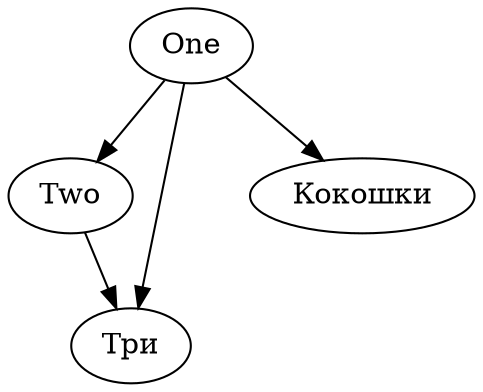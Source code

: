 digraph {
  a [label="One"]
  b [label="Two"]
  c [label="Три"]
  d [label="Кокошки"]

  a -> {b, c, d}
  b -> c
}

